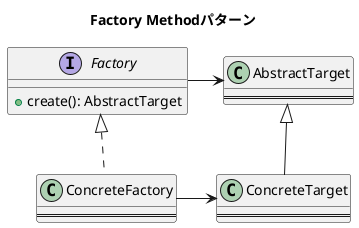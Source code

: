 @startuml

title Factory Methodパターン

interface Factory {
  + create(): AbstractTarget
}

class ConcreteFactory {
  ====
}

class AbstractTarget {
  ====
}

class ConcreteTarget {
  ====
}

Factory <|.down. ConcreteFactory
AbstractTarget <|-down- ConcreteTarget
Factory -right-> AbstractTarget
ConcreteFactory -right-> ConcreteTarget

@enduml

@startuml

title Pencil Factory

class PencilFactory {
  ====
  + create(): Pencil
}

class RedPencilFactory {
  ====
}

class BluePencilFactory {
  ====
}

class Pencil {
  # core: String
  # cover: Stirng
  ====
  + write(): String
}

class RedPencil {
  ====
}

class BluePencil {
  ====
}

PencilFactory <|-- RedPencilFactory
PencilFactory <|-- BluePencilFactory
Pencil <|-- RedPencil
Pencil <|-- BluePencil

PencilFactory --> Pencil
RedPencilFactory --> RedPencil
BluePencilFactory --> BluePencil

@enduml